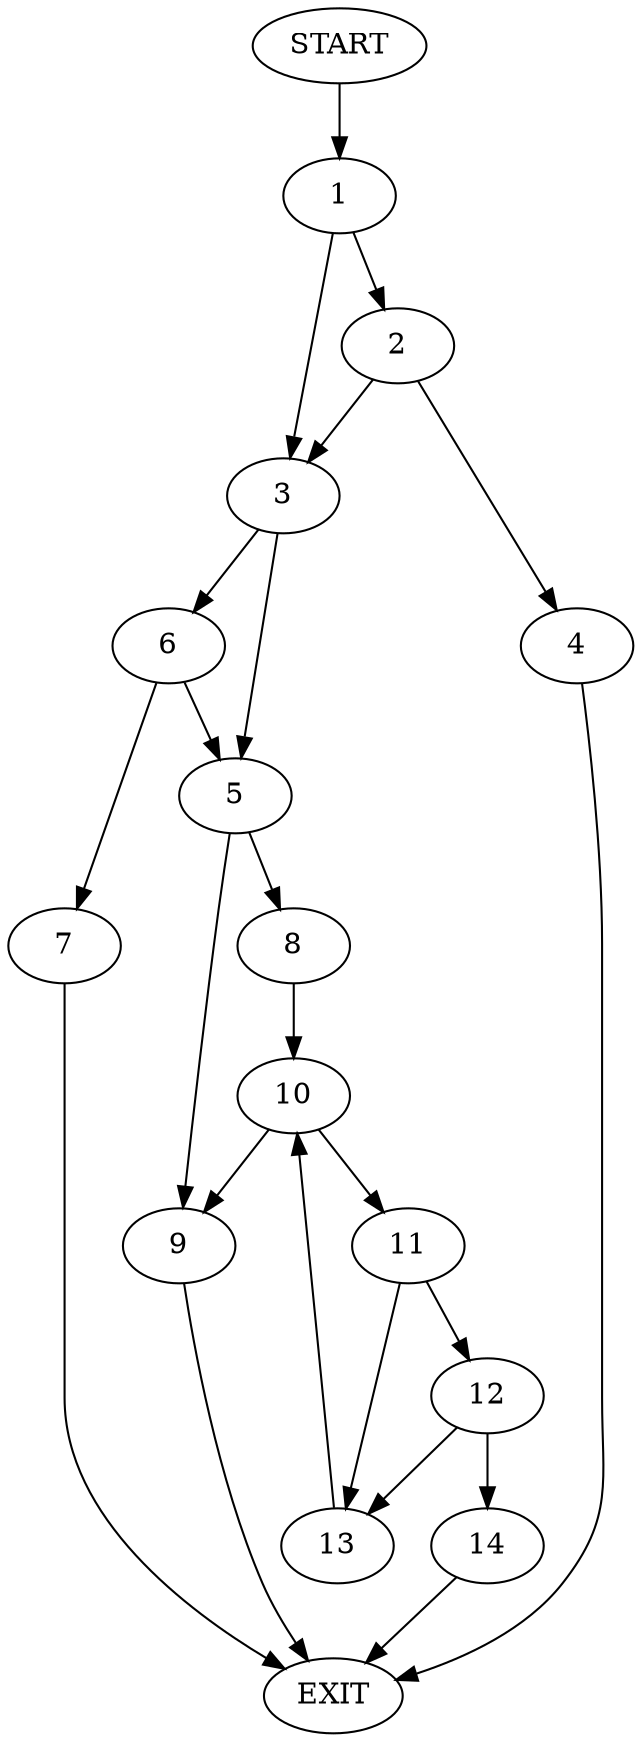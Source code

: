 digraph {
0 [label="START"]
15 [label="EXIT"]
0 -> 1
1 -> 2
1 -> 3
2 -> 4
2 -> 3
3 -> 5
3 -> 6
4 -> 15
6 -> 7
6 -> 5
5 -> 8
5 -> 9
7 -> 15
9 -> 15
8 -> 10
10 -> 11
10 -> 9
11 -> 12
11 -> 13
12 -> 14
12 -> 13
13 -> 10
14 -> 15
}
